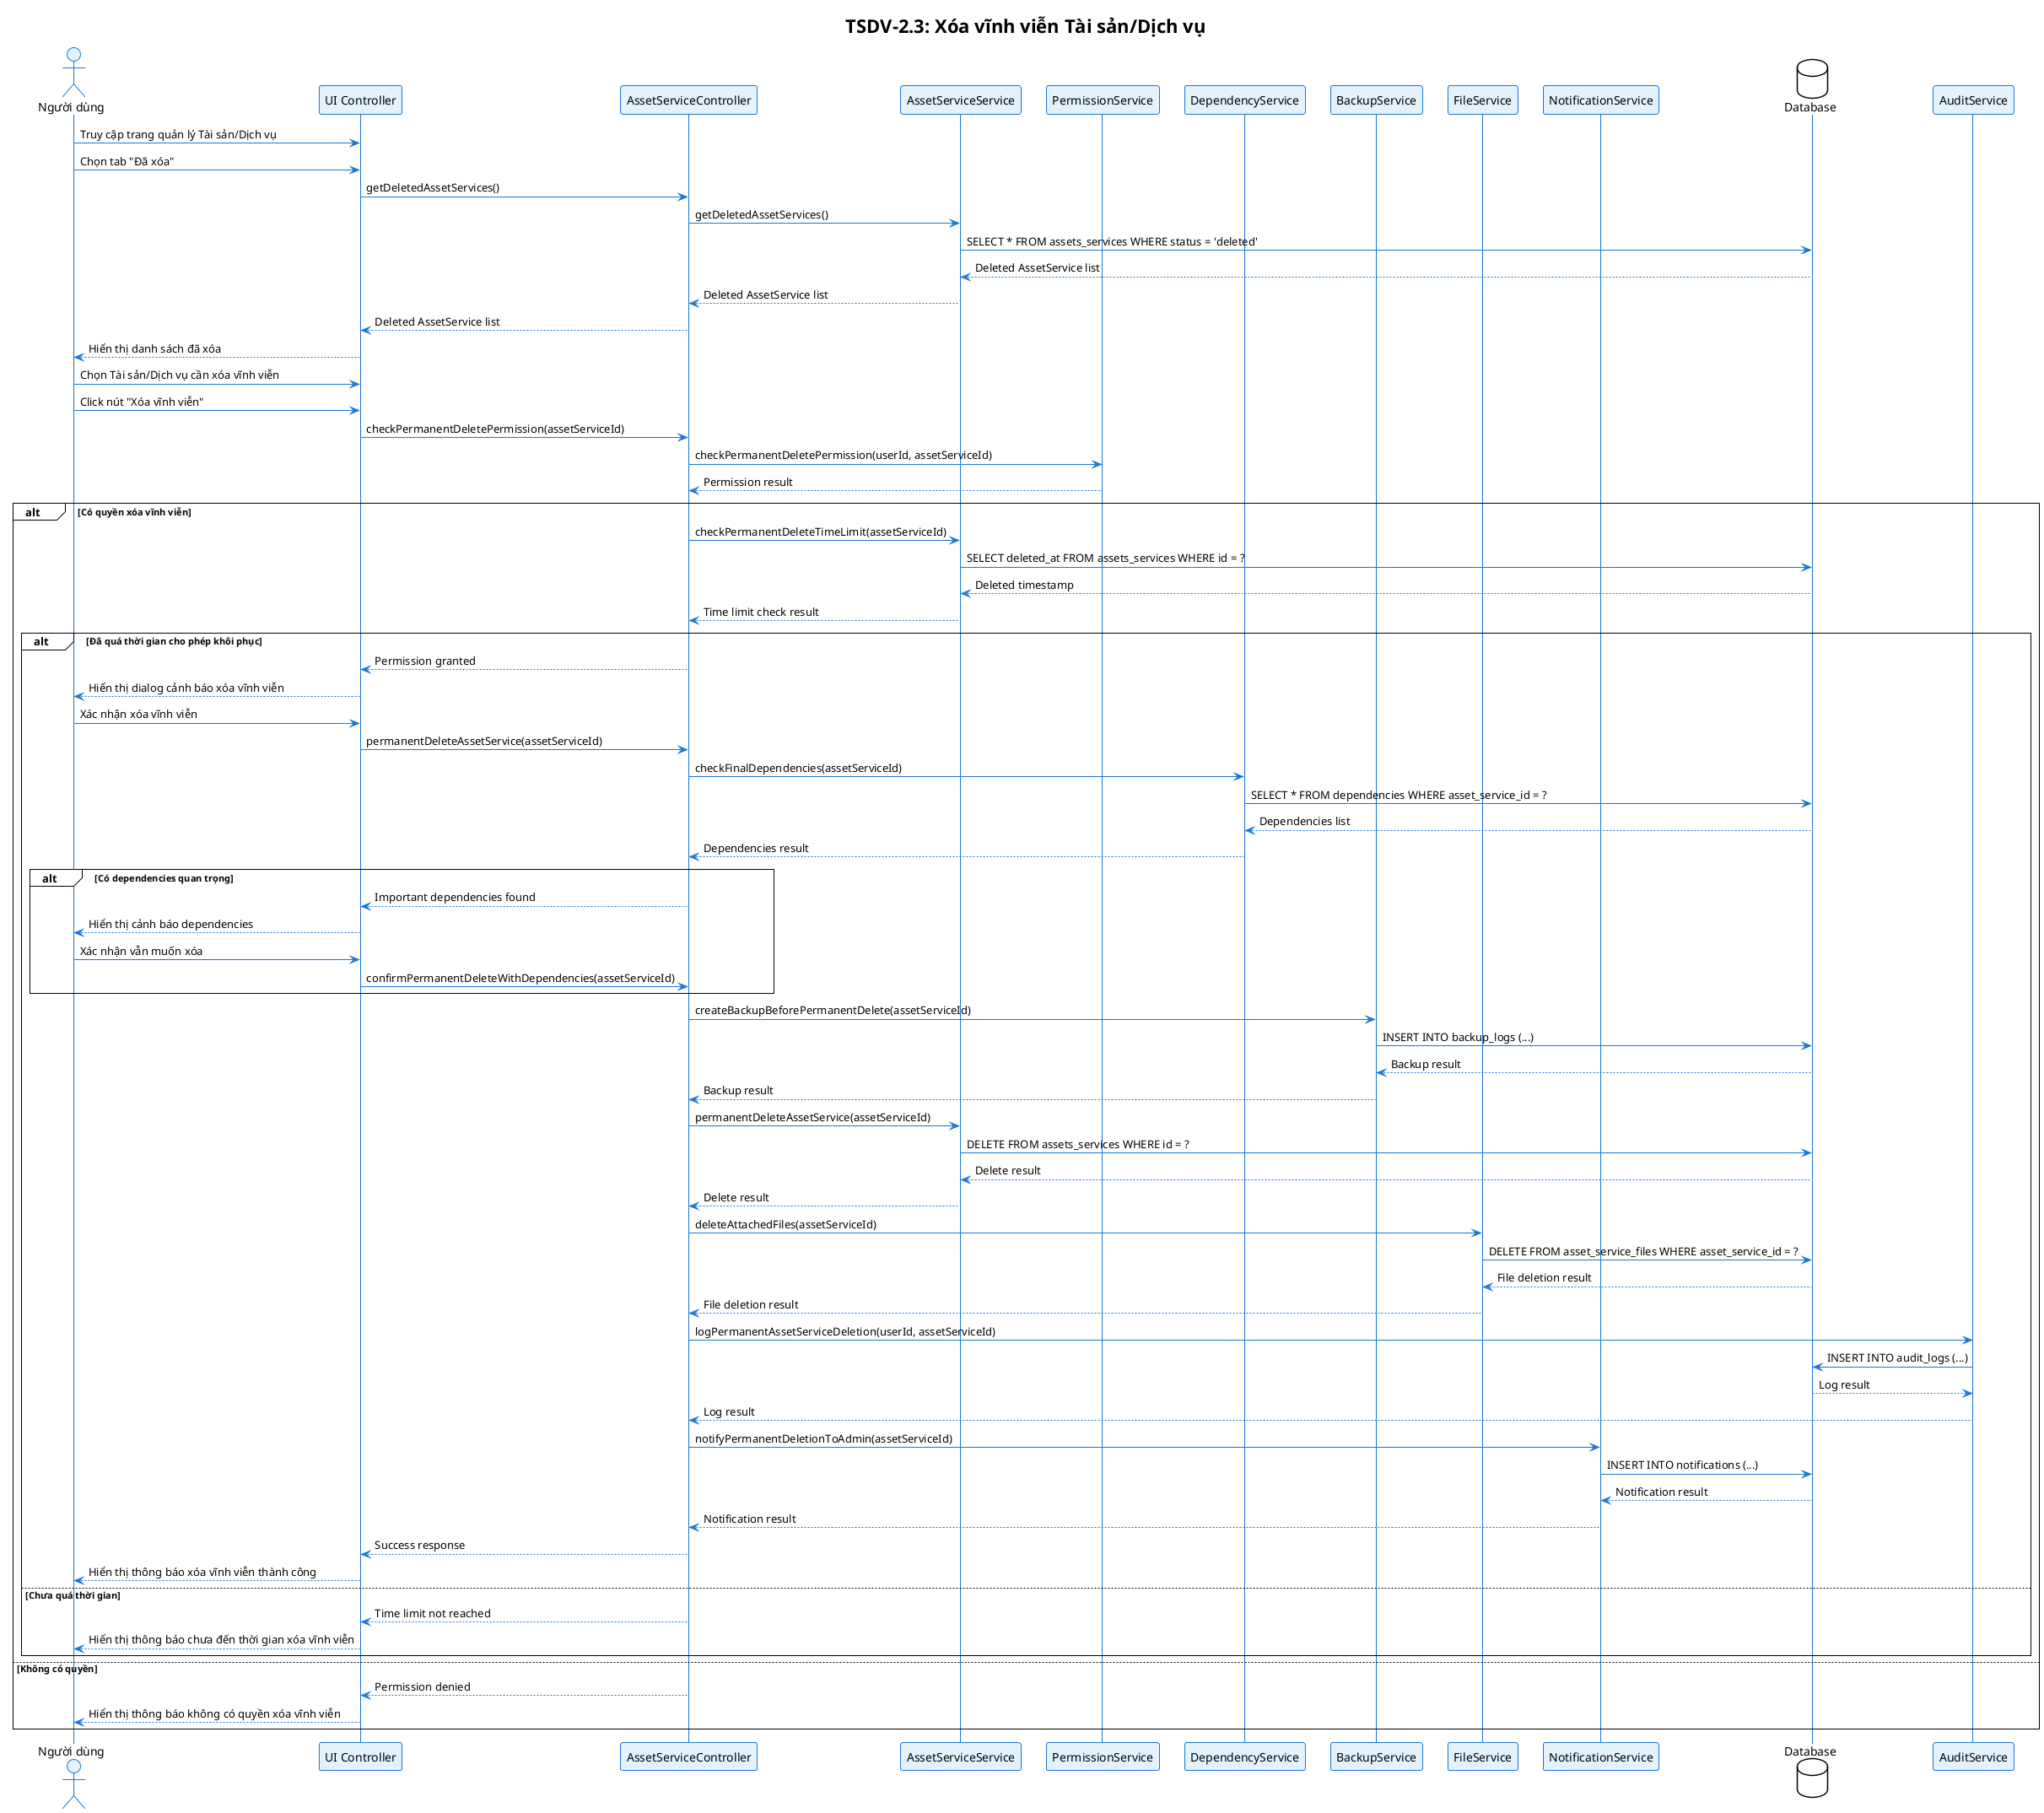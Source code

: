 @startuml TSDV-2.3 Sequence Diagram
!theme plain
skinparam backgroundColor #FFFFFF
skinparam sequence {
    ArrowColor #1976D2
    ActorBorderColor #1976D2
    LifeLineBorderColor #1976D2
    LifeLineBackgroundColor #E3F2FD
    ParticipantBorderColor #1976D2
    ParticipantBackgroundColor #E3F2FD
    ParticipantFontColor #000000
    ActorBackgroundColor #E3F2FD
    ActorFontColor #000000
}

title TSDV-2.3: Xóa vĩnh viễn Tài sản/Dịch vụ

actor "Người dùng" as User
participant "UI Controller" as UI
participant "AssetServiceController" as Controller
participant "AssetServiceService" as Service
participant "PermissionService" as Permission
participant "DependencyService" as Dependency
participant "BackupService" as Backup
participant "FileService" as FileService
participant "NotificationService" as Notification
database "Database" as DB
participant "AuditService" as Audit

User -> UI: Truy cập trang quản lý Tài sản/Dịch vụ
User -> UI: Chọn tab "Đã xóa"
UI -> Controller: getDeletedAssetServices()
Controller -> Service: getDeletedAssetServices()
Service -> DB: SELECT * FROM assets_services WHERE status = 'deleted'
DB --> Service: Deleted AssetService list
Service --> Controller: Deleted AssetService list
Controller --> UI: Deleted AssetService list
UI --> User: Hiển thị danh sách đã xóa

User -> UI: Chọn Tài sản/Dịch vụ cần xóa vĩnh viễn
User -> UI: Click nút "Xóa vĩnh viễn"
UI -> Controller: checkPermanentDeletePermission(assetServiceId)
Controller -> Permission: checkPermanentDeletePermission(userId, assetServiceId)
Permission --> Controller: Permission result

alt Có quyền xóa vĩnh viễn
    Controller -> Service: checkPermanentDeleteTimeLimit(assetServiceId)
    Service -> DB: SELECT deleted_at FROM assets_services WHERE id = ?
    DB --> Service: Deleted timestamp
    Service --> Controller: Time limit check result
    
    alt Đã quá thời gian cho phép khôi phục
        Controller --> UI: Permission granted
        UI --> User: Hiển thị dialog cảnh báo xóa vĩnh viễn
        
        User -> UI: Xác nhận xóa vĩnh viễn
        UI -> Controller: permanentDeleteAssetService(assetServiceId)
        Controller -> Dependency: checkFinalDependencies(assetServiceId)
        Dependency -> DB: SELECT * FROM dependencies WHERE asset_service_id = ?
        DB --> Dependency: Dependencies list
        Dependency --> Controller: Dependencies result
        
        alt Có dependencies quan trọng
            Controller --> UI: Important dependencies found
            UI --> User: Hiển thị cảnh báo dependencies
            
            User -> UI: Xác nhận vẫn muốn xóa
            UI -> Controller: confirmPermanentDeleteWithDependencies(assetServiceId)
        end
        
        Controller -> Backup: createBackupBeforePermanentDelete(assetServiceId)
        Backup -> DB: INSERT INTO backup_logs (...)
        DB --> Backup: Backup result
        Backup --> Controller: Backup result
        
        Controller -> Service: permanentDeleteAssetService(assetServiceId)
        Service -> DB: DELETE FROM assets_services WHERE id = ?
        DB --> Service: Delete result
        Service --> Controller: Delete result
        
        Controller -> FileService: deleteAttachedFiles(assetServiceId)
        FileService -> DB: DELETE FROM asset_service_files WHERE asset_service_id = ?
        DB --> FileService: File deletion result
        FileService --> Controller: File deletion result
        
        Controller -> Audit: logPermanentAssetServiceDeletion(userId, assetServiceId)
        Audit -> DB: INSERT INTO audit_logs (...)
        DB --> Audit: Log result
        Audit --> Controller: Log result
        
        Controller -> Notification: notifyPermanentDeletionToAdmin(assetServiceId)
        Notification -> DB: INSERT INTO notifications (...)
        DB --> Notification: Notification result
        Notification --> Controller: Notification result
        
        Controller --> UI: Success response
        UI --> User: Hiển thị thông báo xóa vĩnh viễn thành công
        
    else Chưa quá thời gian
        Controller --> UI: Time limit not reached
        UI --> User: Hiển thị thông báo chưa đến thời gian xóa vĩnh viễn
    end
    
else Không có quyền
    Controller --> UI: Permission denied
    UI --> User: Hiển thị thông báo không có quyền xóa vĩnh viễn
end

@enduml
